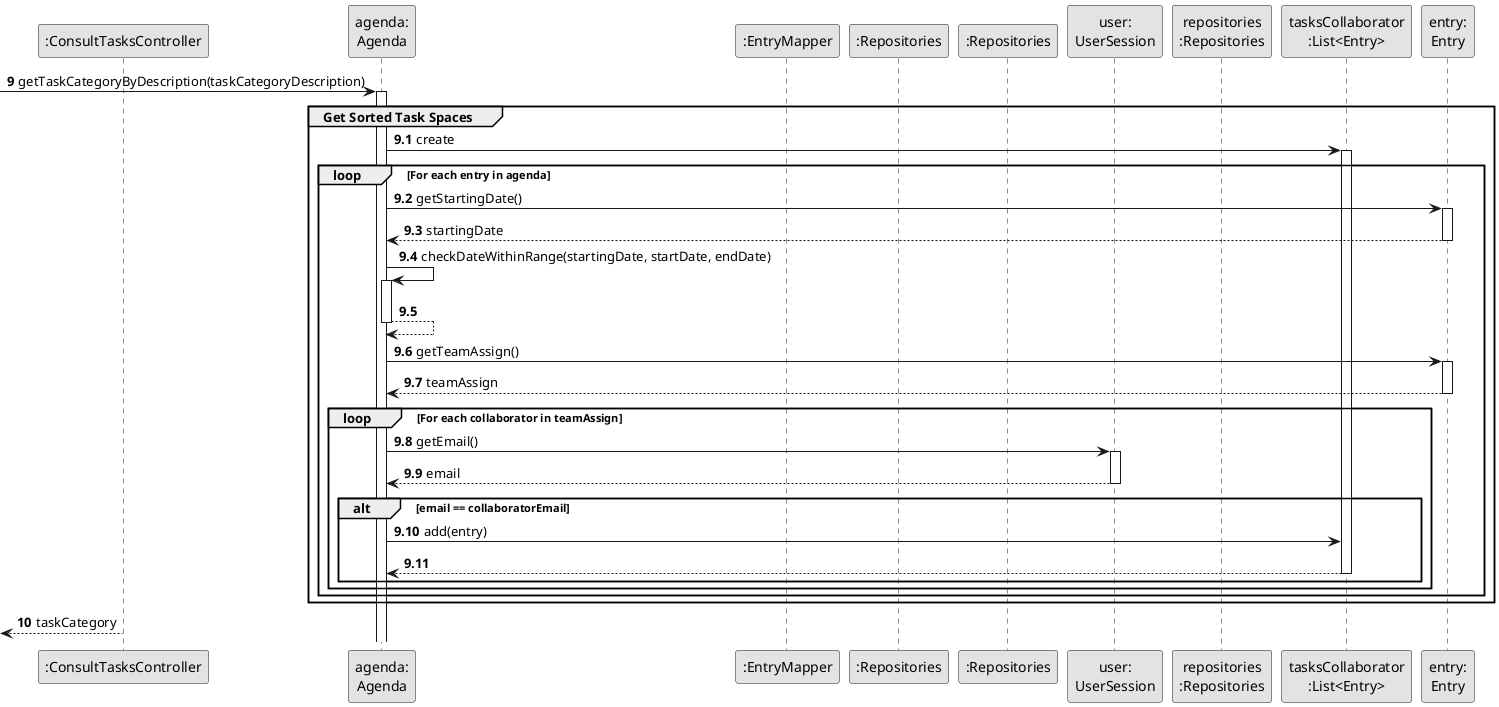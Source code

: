 @startuml
skinparam monochrome true
skinparam packageStyle rectangle
skinparam shadowing false

participant ":ConsultTasksController" as CTRL
participant "agenda:\nAgenda" as AGENDA
participant ":EntryMapper" as entryMAPPER
participant ":Repositories" as REP

participant ":Repositories" as RepositorySingleton
participant "user:\nUserSession" as user
participant "repositories\n:Repositories" as REPS
participant "tasksCollaborator\n:List<Entry>"
participant "entry:\nEntry" as ENTRY

autonumber 9
-> AGENDA : getTaskCategoryByDescription(taskCategoryDescription)

autonumber 9.1

activate AGENDA
    group Get Sorted Task Spaces
        AGENDA -> "tasksCollaborator\n:List<Entry>" : create
        activate "tasksCollaborator\n:List<Entry>"

        loop For each entry in agenda

                AGENDA -> ENTRY : getStartingDate()
                activate ENTRY

                ENTRY --> AGENDA : startingDate
                deactivate ENTRY

                AGENDA -> AGENDA : checkDateWithinRange(startingDate, startDate, endDate)
                activate AGENDA

                AGENDA --> AGENDA
                deactivate AGENDA

                AGENDA -> ENTRY : getTeamAssign()
                activate ENTRY

                ENTRY --> AGENDA : teamAssign
                deactivate ENTRY

                    loop For each collaborator in teamAssign

                                    AGENDA -> user : getEmail()
                                    activate user

                                    user --> AGENDA : email
                                    deactivate user

                                    alt email == collaboratorEmail

                                    AGENDA -> "tasksCollaborator\n:List<Entry>" : add(entry)

                                    "tasksCollaborator\n:List<Entry>" --> AGENDA
                                    deactivate "tasksCollaborator\n:List<Entry>"

                                    end

                                    end loop

        end loop


    end group

    autonumber 10
    <-- CTRL : taskCategory

deactivate CTRL


@enduml